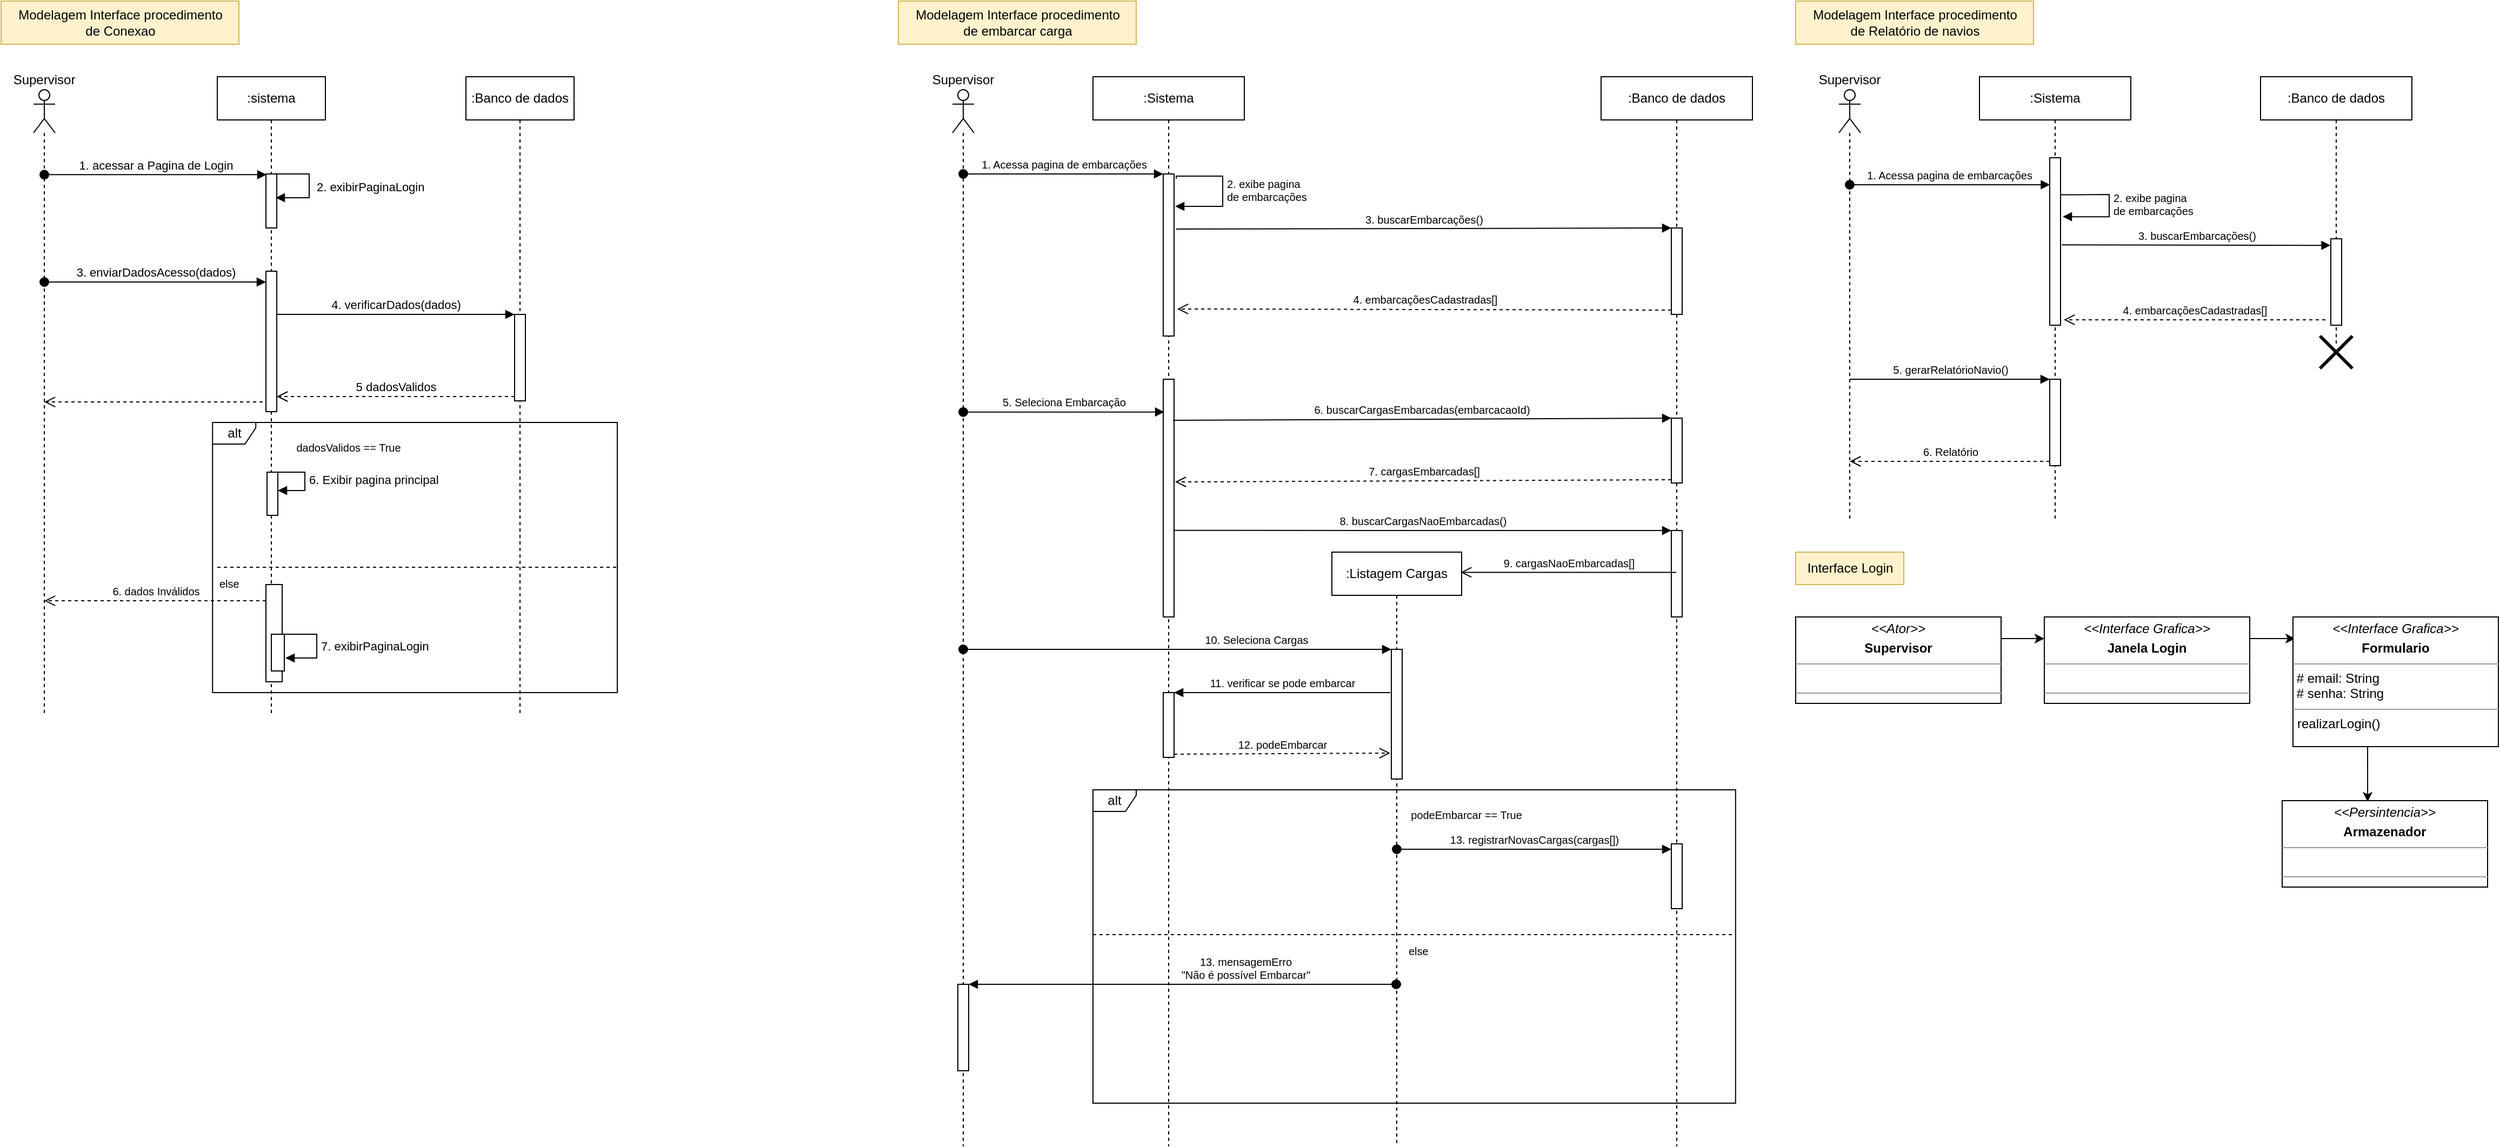 <mxfile version="20.8.5" type="device"><diagram id="C5RBs43oDa-KdzZeNtuy" name="Page-1"><mxGraphModel dx="1035" dy="499" grid="1" gridSize="10" guides="1" tooltips="1" connect="1" arrows="1" fold="1" page="1" pageScale="1" pageWidth="827" pageHeight="1169" math="0" shadow="0"><root><mxCell id="WIyWlLk6GJQsqaUBKTNV-0"/><mxCell id="WIyWlLk6GJQsqaUBKTNV-1" parent="WIyWlLk6GJQsqaUBKTNV-0"/><mxCell id="3AmkmUt8xUu9U1B54Vza-71" value="alt" style="shape=umlFrame;whiteSpace=wrap;html=1;width=40;height=20;movable=1;resizable=1;rotatable=1;deletable=1;editable=1;connectable=1;" vertex="1" parent="WIyWlLk6GJQsqaUBKTNV-1"><mxGeometry x="1020" y="750" width="594.4" height="290" as="geometry"/></mxCell><mxCell id="3AmkmUt8xUu9U1B54Vza-74" value="" style="line;strokeWidth=1;fillColor=none;align=left;verticalAlign=middle;spacingTop=-1;spacingLeft=3;spacingRight=3;rotatable=0;labelPosition=right;points=[];portConstraint=eastwest;strokeColor=inherit;dashed=1;fontSize=10;" vertex="1" parent="WIyWlLk6GJQsqaUBKTNV-1"><mxGeometry x="1020" y="880" width="594.4" height="8" as="geometry"/></mxCell><mxCell id="3AmkmUt8xUu9U1B54Vza-0" value="&lt;div&gt;Modelagem Interface procedimento &lt;br&gt;&lt;/div&gt;&lt;div&gt;de Conexao&lt;/div&gt;" style="text;html=1;align=center;verticalAlign=middle;resizable=0;points=[];autosize=1;strokeColor=#d6b656;fillColor=#fff2cc;" vertex="1" parent="WIyWlLk6GJQsqaUBKTNV-1"><mxGeometry x="10" y="20" width="220" height="40" as="geometry"/></mxCell><mxCell id="3AmkmUt8xUu9U1B54Vza-2" value=":sistema" style="shape=umlLifeline;perimeter=lifelinePerimeter;whiteSpace=wrap;html=1;container=1;collapsible=0;recursiveResize=0;outlineConnect=0;" vertex="1" parent="WIyWlLk6GJQsqaUBKTNV-1"><mxGeometry x="210" y="90" width="100" height="590" as="geometry"/></mxCell><mxCell id="3AmkmUt8xUu9U1B54Vza-5" value="" style="html=1;points=[];perimeter=orthogonalPerimeter;" vertex="1" parent="3AmkmUt8xUu9U1B54Vza-2"><mxGeometry x="45" y="180" width="10" height="130" as="geometry"/></mxCell><mxCell id="3AmkmUt8xUu9U1B54Vza-6" value="3. enviarDadosAcesso(dados)" style="html=1;verticalAlign=bottom;startArrow=oval;endArrow=block;startSize=8;rounded=0;" edge="1" target="3AmkmUt8xUu9U1B54Vza-5" parent="3AmkmUt8xUu9U1B54Vza-2"><mxGeometry relative="1" as="geometry"><mxPoint x="-160" y="190" as="sourcePoint"/></mxGeometry></mxCell><mxCell id="3AmkmUt8xUu9U1B54Vza-12" value="" style="html=1;points=[];perimeter=orthogonalPerimeter;" vertex="1" parent="3AmkmUt8xUu9U1B54Vza-2"><mxGeometry x="45" y="90" width="10" height="50" as="geometry"/></mxCell><mxCell id="3AmkmUt8xUu9U1B54Vza-16" value="&amp;nbsp;2. exibirPaginaLogin" style="edgeStyle=orthogonalEdgeStyle;html=1;align=left;spacingLeft=2;endArrow=block;rounded=0;entryX=0.9;entryY=0.44;entryDx=0;entryDy=0;entryPerimeter=0;" edge="1" target="3AmkmUt8xUu9U1B54Vza-12" parent="3AmkmUt8xUu9U1B54Vza-2"><mxGeometry relative="1" as="geometry"><mxPoint x="55" y="90" as="sourcePoint"/><Array as="points"><mxPoint x="85" y="90"/><mxPoint x="85" y="112"/></Array><mxPoint x="60" y="110" as="targetPoint"/></mxGeometry></mxCell><mxCell id="3AmkmUt8xUu9U1B54Vza-3" value="&lt;div align=&quot;center&quot;&gt;Supervisor&lt;/div&gt;" style="shape=umlLifeline;participant=umlActor;perimeter=lifelinePerimeter;whiteSpace=wrap;html=1;container=1;collapsible=0;recursiveResize=0;verticalAlign=bottom;spacingTop=36;outlineConnect=0;size=40;align=center;labelPosition=center;verticalLabelPosition=top;" vertex="1" parent="WIyWlLk6GJQsqaUBKTNV-1"><mxGeometry x="40" y="102" width="20" height="578" as="geometry"/></mxCell><mxCell id="3AmkmUt8xUu9U1B54Vza-4" value=":Banco de dados" style="shape=umlLifeline;perimeter=lifelinePerimeter;whiteSpace=wrap;html=1;container=1;collapsible=0;recursiveResize=0;outlineConnect=0;" vertex="1" parent="WIyWlLk6GJQsqaUBKTNV-1"><mxGeometry x="440" y="90" width="100" height="590" as="geometry"/></mxCell><mxCell id="3AmkmUt8xUu9U1B54Vza-9" value="" style="html=1;points=[];perimeter=orthogonalPerimeter;" vertex="1" parent="3AmkmUt8xUu9U1B54Vza-4"><mxGeometry x="45" y="220" width="10" height="80" as="geometry"/></mxCell><mxCell id="3AmkmUt8xUu9U1B54Vza-13" value="1. acessar a Pagina de Login" style="html=1;verticalAlign=bottom;startArrow=oval;endArrow=block;startSize=8;rounded=0;entryX=0.05;entryY=0.013;entryDx=0;entryDy=0;entryPerimeter=0;" edge="1" target="3AmkmUt8xUu9U1B54Vza-12" parent="WIyWlLk6GJQsqaUBKTNV-1" source="3AmkmUt8xUu9U1B54Vza-3"><mxGeometry relative="1" as="geometry"><mxPoint x="195" y="160" as="sourcePoint"/></mxGeometry></mxCell><mxCell id="3AmkmUt8xUu9U1B54Vza-10" value="4. verificarDados(dados)" style="html=1;verticalAlign=bottom;endArrow=block;entryX=0;entryY=0;rounded=0;" edge="1" target="3AmkmUt8xUu9U1B54Vza-9" parent="WIyWlLk6GJQsqaUBKTNV-1" source="3AmkmUt8xUu9U1B54Vza-5"><mxGeometry relative="1" as="geometry"><mxPoint x="330" y="370" as="sourcePoint"/></mxGeometry></mxCell><mxCell id="3AmkmUt8xUu9U1B54Vza-11" value="&lt;div&gt;5 dadosValidos &lt;br&gt;&lt;/div&gt;" style="html=1;verticalAlign=bottom;endArrow=open;dashed=1;endSize=8;exitX=0;exitY=0.95;rounded=0;" edge="1" source="3AmkmUt8xUu9U1B54Vza-9" parent="WIyWlLk6GJQsqaUBKTNV-1" target="3AmkmUt8xUu9U1B54Vza-5"><mxGeometry relative="1" as="geometry"><mxPoint x="330" y="446" as="targetPoint"/></mxGeometry></mxCell><mxCell id="3AmkmUt8xUu9U1B54Vza-20" value="" style="html=1;verticalAlign=bottom;endArrow=open;dashed=1;endSize=8;rounded=0;exitX=-0.3;exitY=0.931;exitDx=0;exitDy=0;exitPerimeter=0;" edge="1" parent="WIyWlLk6GJQsqaUBKTNV-1" source="3AmkmUt8xUu9U1B54Vza-5" target="3AmkmUt8xUu9U1B54Vza-3"><mxGeometry relative="1" as="geometry"><mxPoint x="250" y="390" as="sourcePoint"/><mxPoint x="160" y="380" as="targetPoint"/></mxGeometry></mxCell><mxCell id="3AmkmUt8xUu9U1B54Vza-21" value="alt" style="shape=umlFrame;whiteSpace=wrap;html=1;width=40;height=20;movable=1;resizable=1;rotatable=1;deletable=1;editable=1;connectable=1;" vertex="1" parent="WIyWlLk6GJQsqaUBKTNV-1"><mxGeometry x="205.6" y="410" width="374.4" height="250" as="geometry"/></mxCell><mxCell id="3AmkmUt8xUu9U1B54Vza-24" value="dadosValidos == True" style="text;html=1;align=center;verticalAlign=middle;resizable=1;points=[];autosize=1;strokeColor=none;fillColor=none;fontSize=10;movable=1;rotatable=1;deletable=1;editable=1;connectable=1;" vertex="1" parent="WIyWlLk6GJQsqaUBKTNV-1"><mxGeometry x="229.998" y="410" width="202.8" height="46.875" as="geometry"/></mxCell><mxCell id="3AmkmUt8xUu9U1B54Vza-25" value="&lt;div align=&quot;left&quot;&gt;else&lt;/div&gt;" style="text;html=1;align=left;verticalAlign=middle;resizable=1;points=[];autosize=1;strokeColor=none;fillColor=none;fontSize=10;movable=1;rotatable=1;deletable=1;editable=1;connectable=1;" vertex="1" parent="WIyWlLk6GJQsqaUBKTNV-1"><mxGeometry x="210" y="548.01" width="40" height="22" as="geometry"/></mxCell><mxCell id="3AmkmUt8xUu9U1B54Vza-18" value="" style="html=1;points=[];perimeter=orthogonalPerimeter;" vertex="1" parent="WIyWlLk6GJQsqaUBKTNV-1"><mxGeometry x="256" y="456" width="10" height="40" as="geometry"/></mxCell><mxCell id="3AmkmUt8xUu9U1B54Vza-19" value="6. Exibir pagina principal" style="edgeStyle=orthogonalEdgeStyle;html=1;align=left;spacingLeft=2;endArrow=block;rounded=0;entryX=1;entryY=0.425;entryDx=0;entryDy=0;entryPerimeter=0;exitX=1;exitY=0.1;exitDx=0;exitDy=0;exitPerimeter=0;" edge="1" target="3AmkmUt8xUu9U1B54Vza-18" parent="WIyWlLk6GJQsqaUBKTNV-1" source="3AmkmUt8xUu9U1B54Vza-18"><mxGeometry relative="1" as="geometry"><mxPoint x="301" y="436" as="sourcePoint"/><Array as="points"><mxPoint x="266" y="456"/><mxPoint x="291" y="456"/><mxPoint x="291" y="473"/></Array></mxGeometry></mxCell><mxCell id="3AmkmUt8xUu9U1B54Vza-28" value="" style="line;strokeWidth=1;fillColor=none;align=left;verticalAlign=middle;spacingTop=-1;spacingLeft=3;spacingRight=3;rotatable=0;labelPosition=right;points=[];portConstraint=eastwest;strokeColor=inherit;dashed=1;fontSize=10;" vertex="1" parent="WIyWlLk6GJQsqaUBKTNV-1"><mxGeometry x="210" y="540" width="370" height="8" as="geometry"/></mxCell><mxCell id="3AmkmUt8xUu9U1B54Vza-29" value="" style="html=1;points=[];perimeter=orthogonalPerimeter;fontSize=10;" vertex="1" parent="WIyWlLk6GJQsqaUBKTNV-1"><mxGeometry x="255" y="560" width="15" height="90" as="geometry"/></mxCell><mxCell id="3AmkmUt8xUu9U1B54Vza-30" value="6. dados Inválidos" style="html=1;verticalAlign=bottom;endArrow=open;dashed=1;endSize=8;rounded=0;fontSize=10;exitX=0;exitY=0.167;exitDx=0;exitDy=0;exitPerimeter=0;" edge="1" parent="WIyWlLk6GJQsqaUBKTNV-1" source="3AmkmUt8xUu9U1B54Vza-29" target="3AmkmUt8xUu9U1B54Vza-3"><mxGeometry relative="1" as="geometry"><mxPoint x="190" y="610" as="sourcePoint"/><mxPoint x="110" y="610" as="targetPoint"/></mxGeometry></mxCell><mxCell id="3AmkmUt8xUu9U1B54Vza-31" value="" style="html=1;points=[];perimeter=orthogonalPerimeter;" vertex="1" parent="WIyWlLk6GJQsqaUBKTNV-1"><mxGeometry x="260" y="606" width="12" height="34" as="geometry"/></mxCell><mxCell id="3AmkmUt8xUu9U1B54Vza-32" value="7. exibirPaginaLogin" style="edgeStyle=orthogonalEdgeStyle;html=1;align=left;spacingLeft=2;endArrow=block;rounded=0;entryX=1.083;entryY=0.676;entryDx=0;entryDy=0;entryPerimeter=0;" edge="1" parent="WIyWlLk6GJQsqaUBKTNV-1" target="3AmkmUt8xUu9U1B54Vza-31"><mxGeometry relative="1" as="geometry"><mxPoint x="272" y="606" as="sourcePoint"/><Array as="points"><mxPoint x="302" y="606"/><mxPoint x="302" y="628"/></Array><mxPoint x="280" y="628" as="targetPoint"/></mxGeometry></mxCell><mxCell id="3AmkmUt8xUu9U1B54Vza-33" value="&lt;div&gt;Modelagem Interface procedimento &lt;br&gt;&lt;/div&gt;&lt;div&gt;de embarcar carga&lt;br&gt;&lt;/div&gt;" style="text;html=1;align=center;verticalAlign=middle;resizable=0;points=[];autosize=1;strokeColor=#d6b656;fillColor=#fff2cc;" vertex="1" parent="WIyWlLk6GJQsqaUBKTNV-1"><mxGeometry x="840" y="20" width="220" height="40" as="geometry"/></mxCell><mxCell id="3AmkmUt8xUu9U1B54Vza-40" value="&lt;div align=&quot;center&quot;&gt;Supervisor&lt;/div&gt;" style="shape=umlLifeline;participant=umlActor;perimeter=lifelinePerimeter;whiteSpace=wrap;html=1;container=1;collapsible=0;recursiveResize=0;verticalAlign=bottom;spacingTop=36;outlineConnect=0;size=40;align=center;labelPosition=center;verticalLabelPosition=top;" vertex="1" parent="WIyWlLk6GJQsqaUBKTNV-1"><mxGeometry x="890" y="102" width="20" height="978" as="geometry"/></mxCell><mxCell id="3AmkmUt8xUu9U1B54Vza-79" value="" style="html=1;points=[];perimeter=orthogonalPerimeter;fontSize=10;" vertex="1" parent="3AmkmUt8xUu9U1B54Vza-40"><mxGeometry x="5" y="828" width="10" height="80" as="geometry"/></mxCell><mxCell id="3AmkmUt8xUu9U1B54Vza-41" value=":Listagem Cargas" style="shape=umlLifeline;perimeter=lifelinePerimeter;whiteSpace=wrap;html=1;container=1;collapsible=0;recursiveResize=0;outlineConnect=0;" vertex="1" parent="WIyWlLk6GJQsqaUBKTNV-1"><mxGeometry x="1241" y="530" width="120" height="550" as="geometry"/></mxCell><mxCell id="3AmkmUt8xUu9U1B54Vza-64" value="" style="html=1;points=[];perimeter=orthogonalPerimeter;fontSize=10;" vertex="1" parent="3AmkmUt8xUu9U1B54Vza-41"><mxGeometry x="55" y="90" width="10" height="120" as="geometry"/></mxCell><mxCell id="3AmkmUt8xUu9U1B54Vza-43" value=":Sistema" style="shape=umlLifeline;perimeter=lifelinePerimeter;whiteSpace=wrap;html=1;container=1;collapsible=0;recursiveResize=0;outlineConnect=0;" vertex="1" parent="WIyWlLk6GJQsqaUBKTNV-1"><mxGeometry x="1020" y="90" width="140" height="990" as="geometry"/></mxCell><mxCell id="3AmkmUt8xUu9U1B54Vza-45" value="" style="html=1;points=[];perimeter=orthogonalPerimeter;fontSize=10;" vertex="1" parent="3AmkmUt8xUu9U1B54Vza-43"><mxGeometry x="65" y="90" width="10" height="150" as="geometry"/></mxCell><mxCell id="3AmkmUt8xUu9U1B54Vza-48" value="&lt;div&gt;2. exibe pagina &lt;br&gt;&lt;/div&gt;&lt;div&gt;de embarcações&lt;br&gt;&lt;/div&gt;" style="edgeStyle=orthogonalEdgeStyle;html=1;align=left;spacingLeft=2;endArrow=block;rounded=0;fontSize=10;exitX=1.2;exitY=0.029;exitDx=0;exitDy=0;exitPerimeter=0;" edge="1" parent="3AmkmUt8xUu9U1B54Vza-43" source="3AmkmUt8xUu9U1B54Vza-45"><mxGeometry relative="1" as="geometry"><mxPoint x="120" y="160" as="sourcePoint"/><Array as="points"><mxPoint x="120" y="92"/><mxPoint x="120" y="120"/><mxPoint x="76" y="120"/></Array><mxPoint x="76" y="120" as="targetPoint"/></mxGeometry></mxCell><mxCell id="3AmkmUt8xUu9U1B54Vza-53" value="" style="html=1;points=[];perimeter=orthogonalPerimeter;fontSize=10;" vertex="1" parent="3AmkmUt8xUu9U1B54Vza-43"><mxGeometry x="65" y="280" width="10" height="220" as="geometry"/></mxCell><mxCell id="3AmkmUt8xUu9U1B54Vza-68" value="" style="html=1;points=[];perimeter=orthogonalPerimeter;fontSize=10;" vertex="1" parent="3AmkmUt8xUu9U1B54Vza-43"><mxGeometry x="65" y="570" width="10" height="60" as="geometry"/></mxCell><mxCell id="3AmkmUt8xUu9U1B54Vza-44" value=":Banco de dados" style="shape=umlLifeline;perimeter=lifelinePerimeter;whiteSpace=wrap;html=1;container=1;collapsible=0;recursiveResize=0;outlineConnect=0;" vertex="1" parent="WIyWlLk6GJQsqaUBKTNV-1"><mxGeometry x="1490" y="90" width="140" height="990" as="geometry"/></mxCell><mxCell id="3AmkmUt8xUu9U1B54Vza-49" value="" style="html=1;points=[];perimeter=orthogonalPerimeter;fontSize=10;" vertex="1" parent="3AmkmUt8xUu9U1B54Vza-44"><mxGeometry x="65" y="140" width="10" height="80" as="geometry"/></mxCell><mxCell id="3AmkmUt8xUu9U1B54Vza-55" value="" style="html=1;points=[];perimeter=orthogonalPerimeter;fontSize=10;" vertex="1" parent="3AmkmUt8xUu9U1B54Vza-44"><mxGeometry x="65" y="316" width="10" height="60" as="geometry"/></mxCell><mxCell id="3AmkmUt8xUu9U1B54Vza-60" value="" style="html=1;points=[];perimeter=orthogonalPerimeter;fontSize=10;" vertex="1" parent="3AmkmUt8xUu9U1B54Vza-44"><mxGeometry x="65" y="420" width="10" height="80" as="geometry"/></mxCell><mxCell id="3AmkmUt8xUu9U1B54Vza-46" value="1. Acessa pagina de embarcações" style="html=1;verticalAlign=bottom;startArrow=oval;endArrow=block;startSize=8;rounded=0;fontSize=10;" edge="1" target="3AmkmUt8xUu9U1B54Vza-45" parent="WIyWlLk6GJQsqaUBKTNV-1"><mxGeometry relative="1" as="geometry"><mxPoint x="900" y="180" as="sourcePoint"/></mxGeometry></mxCell><mxCell id="3AmkmUt8xUu9U1B54Vza-50" value="3. buscarEmbarcações()" style="html=1;verticalAlign=bottom;endArrow=block;entryX=0;entryY=0;rounded=0;fontSize=10;exitX=1.2;exitY=0.34;exitDx=0;exitDy=0;exitPerimeter=0;" edge="1" target="3AmkmUt8xUu9U1B54Vza-49" parent="WIyWlLk6GJQsqaUBKTNV-1" source="3AmkmUt8xUu9U1B54Vza-45"><mxGeometry relative="1" as="geometry"><mxPoint x="1095" y="263.98" as="sourcePoint"/></mxGeometry></mxCell><mxCell id="3AmkmUt8xUu9U1B54Vza-51" value="4. embarcaçõesCadastradas[]" style="html=1;verticalAlign=bottom;endArrow=open;dashed=1;endSize=8;exitX=0;exitY=0.95;rounded=0;fontSize=10;entryX=1.3;entryY=0.833;entryDx=0;entryDy=0;entryPerimeter=0;" edge="1" source="3AmkmUt8xUu9U1B54Vza-49" parent="WIyWlLk6GJQsqaUBKTNV-1" target="3AmkmUt8xUu9U1B54Vza-45"><mxGeometry relative="1" as="geometry"><mxPoint x="1100" y="306" as="targetPoint"/></mxGeometry></mxCell><mxCell id="3AmkmUt8xUu9U1B54Vza-54" value="5. Seleciona Embarcação" style="html=1;verticalAlign=bottom;startArrow=oval;endArrow=block;startSize=8;rounded=0;fontSize=10;entryX=0.1;entryY=0.138;entryDx=0;entryDy=0;entryPerimeter=0;" edge="1" target="3AmkmUt8xUu9U1B54Vza-53" parent="WIyWlLk6GJQsqaUBKTNV-1" source="3AmkmUt8xUu9U1B54Vza-40"><mxGeometry relative="1" as="geometry"><mxPoint x="940" y="380" as="sourcePoint"/></mxGeometry></mxCell><mxCell id="3AmkmUt8xUu9U1B54Vza-56" value="6. buscarCargasEmbarcadas(embarcacaoId)" style="html=1;verticalAlign=bottom;endArrow=block;entryX=0;entryY=0;rounded=0;fontSize=10;exitX=0.9;exitY=0.173;exitDx=0;exitDy=0;exitPerimeter=0;" edge="1" target="3AmkmUt8xUu9U1B54Vza-55" parent="WIyWlLk6GJQsqaUBKTNV-1" source="3AmkmUt8xUu9U1B54Vza-53"><mxGeometry relative="1" as="geometry"><mxPoint x="1100" y="406" as="sourcePoint"/></mxGeometry></mxCell><mxCell id="3AmkmUt8xUu9U1B54Vza-57" value="7. cargasEmbarcadas[]" style="html=1;verticalAlign=bottom;endArrow=open;dashed=1;endSize=8;exitX=0;exitY=0.95;rounded=0;fontSize=10;entryX=1.1;entryY=0.432;entryDx=0;entryDy=0;entryPerimeter=0;" edge="1" source="3AmkmUt8xUu9U1B54Vza-55" parent="WIyWlLk6GJQsqaUBKTNV-1" target="3AmkmUt8xUu9U1B54Vza-53"><mxGeometry relative="1" as="geometry"><mxPoint x="1230" y="476" as="targetPoint"/></mxGeometry></mxCell><mxCell id="3AmkmUt8xUu9U1B54Vza-61" value="8. buscarCargasNaoEmbarcadas()" style="html=1;verticalAlign=bottom;endArrow=block;entryX=0;entryY=0;rounded=0;fontSize=10;exitX=1;exitY=0.636;exitDx=0;exitDy=0;exitPerimeter=0;" edge="1" target="3AmkmUt8xUu9U1B54Vza-60" parent="WIyWlLk6GJQsqaUBKTNV-1" source="3AmkmUt8xUu9U1B54Vza-53"><mxGeometry relative="1" as="geometry"><mxPoint x="1150" y="526" as="sourcePoint"/></mxGeometry></mxCell><mxCell id="3AmkmUt8xUu9U1B54Vza-62" value="9. cargasNaoEmbarcadas[]" style="html=1;verticalAlign=bottom;endArrow=open;endSize=8;rounded=0;fontSize=10;entryX=0.992;entryY=0.034;entryDx=0;entryDy=0;entryPerimeter=0;" edge="1" source="3AmkmUt8xUu9U1B54Vza-44" parent="WIyWlLk6GJQsqaUBKTNV-1" target="3AmkmUt8xUu9U1B54Vza-41"><mxGeometry relative="1" as="geometry"><mxPoint x="1370" y="560" as="targetPoint"/><mxPoint x="1550" y="542" as="sourcePoint"/></mxGeometry></mxCell><mxCell id="3AmkmUt8xUu9U1B54Vza-65" value="10. Seleciona Cargas" style="html=1;verticalAlign=bottom;startArrow=oval;endArrow=block;startSize=8;rounded=0;fontSize=10;" edge="1" target="3AmkmUt8xUu9U1B54Vza-64" parent="WIyWlLk6GJQsqaUBKTNV-1" source="3AmkmUt8xUu9U1B54Vza-40"><mxGeometry x="0.364" relative="1" as="geometry"><mxPoint x="1160" y="630" as="sourcePoint"/><Array as="points"><mxPoint x="1140" y="620"/></Array><mxPoint x="1" as="offset"/></mxGeometry></mxCell><mxCell id="3AmkmUt8xUu9U1B54Vza-69" value="11. verificar se pode embarcar" style="html=1;verticalAlign=bottom;endArrow=block;entryX=1;entryY=0;rounded=0;fontSize=10;exitX=-0.1;exitY=0.333;exitDx=0;exitDy=0;exitPerimeter=0;" edge="1" target="3AmkmUt8xUu9U1B54Vza-68" parent="WIyWlLk6GJQsqaUBKTNV-1" source="3AmkmUt8xUu9U1B54Vza-64"><mxGeometry relative="1" as="geometry"><mxPoint x="1200" y="660" as="sourcePoint"/></mxGeometry></mxCell><mxCell id="3AmkmUt8xUu9U1B54Vza-70" value="12. podeEmbarcar" style="html=1;verticalAlign=bottom;endArrow=open;dashed=1;endSize=8;exitX=1;exitY=0.95;rounded=0;fontSize=10;entryX=-0.1;entryY=0.8;entryDx=0;entryDy=0;entryPerimeter=0;" edge="1" source="3AmkmUt8xUu9U1B54Vza-68" parent="WIyWlLk6GJQsqaUBKTNV-1" target="3AmkmUt8xUu9U1B54Vza-64"><mxGeometry relative="1" as="geometry"><mxPoint x="1200" y="717" as="targetPoint"/></mxGeometry></mxCell><mxCell id="3AmkmUt8xUu9U1B54Vza-72" value="podeEmbarcar == True" style="text;html=1;align=center;verticalAlign=middle;resizable=1;points=[];autosize=1;strokeColor=none;fillColor=none;fontSize=10;movable=1;rotatable=1;deletable=1;editable=1;connectable=1;" vertex="1" parent="WIyWlLk6GJQsqaUBKTNV-1"><mxGeometry x="1300.398" y="758" width="130" height="30" as="geometry"/></mxCell><mxCell id="3AmkmUt8xUu9U1B54Vza-73" value="&lt;div align=&quot;left&quot;&gt;else&lt;/div&gt;" style="text;html=1;align=left;verticalAlign=middle;resizable=1;points=[];autosize=1;strokeColor=none;fillColor=none;fontSize=10;movable=1;rotatable=1;deletable=1;editable=1;connectable=1;" vertex="1" parent="WIyWlLk6GJQsqaUBKTNV-1"><mxGeometry x="1310" y="888" width="40" height="22" as="geometry"/></mxCell><mxCell id="3AmkmUt8xUu9U1B54Vza-75" value="" style="html=1;points=[];perimeter=orthogonalPerimeter;fontSize=10;" vertex="1" parent="WIyWlLk6GJQsqaUBKTNV-1"><mxGeometry x="1555" y="800" width="10" height="60" as="geometry"/></mxCell><mxCell id="3AmkmUt8xUu9U1B54Vza-76" value="13. registrarNovasCargas(cargas[])" style="html=1;verticalAlign=bottom;startArrow=oval;endArrow=block;startSize=8;rounded=0;fontSize=10;" edge="1" target="3AmkmUt8xUu9U1B54Vza-75" parent="WIyWlLk6GJQsqaUBKTNV-1" source="3AmkmUt8xUu9U1B54Vza-41"><mxGeometry relative="1" as="geometry"><mxPoint x="1450" y="790" as="sourcePoint"/></mxGeometry></mxCell><mxCell id="3AmkmUt8xUu9U1B54Vza-80" value="&lt;div&gt;13. mensagemErro&lt;/div&gt;&lt;div&gt;&quot;Não é possível Embarcar&quot;&lt;br&gt;&lt;/div&gt;" style="html=1;verticalAlign=bottom;startArrow=oval;endArrow=block;startSize=8;rounded=0;fontSize=10;" edge="1" target="3AmkmUt8xUu9U1B54Vza-79" parent="WIyWlLk6GJQsqaUBKTNV-1" source="3AmkmUt8xUu9U1B54Vza-41"><mxGeometry x="-0.289" relative="1" as="geometry"><mxPoint x="1140" y="1080" as="sourcePoint"/><mxPoint x="1" as="offset"/></mxGeometry></mxCell><mxCell id="3AmkmUt8xUu9U1B54Vza-81" value="&lt;div&gt;Modelagem Interface procedimento &lt;br&gt;&lt;/div&gt;&lt;div&gt;de Relatório de navios&lt;br&gt;&lt;/div&gt;" style="text;html=1;align=center;verticalAlign=middle;resizable=0;points=[];autosize=1;strokeColor=#d6b656;fillColor=#fff2cc;" vertex="1" parent="WIyWlLk6GJQsqaUBKTNV-1"><mxGeometry x="1670" y="20" width="220" height="40" as="geometry"/></mxCell><mxCell id="3AmkmUt8xUu9U1B54Vza-82" value="&lt;div align=&quot;center&quot;&gt;Supervisor&lt;/div&gt;" style="shape=umlLifeline;participant=umlActor;perimeter=lifelinePerimeter;whiteSpace=wrap;html=1;container=1;collapsible=0;recursiveResize=0;verticalAlign=bottom;spacingTop=36;outlineConnect=0;size=40;align=center;labelPosition=center;verticalLabelPosition=top;" vertex="1" parent="WIyWlLk6GJQsqaUBKTNV-1"><mxGeometry x="1710" y="102" width="20" height="398" as="geometry"/></mxCell><mxCell id="3AmkmUt8xUu9U1B54Vza-84" value=":Sistema" style="shape=umlLifeline;perimeter=lifelinePerimeter;whiteSpace=wrap;html=1;container=1;collapsible=0;recursiveResize=0;outlineConnect=0;" vertex="1" parent="WIyWlLk6GJQsqaUBKTNV-1"><mxGeometry x="1840" y="90" width="140" height="410" as="geometry"/></mxCell><mxCell id="3AmkmUt8xUu9U1B54Vza-98" value="" style="html=1;points=[];perimeter=orthogonalPerimeter;fontSize=10;" vertex="1" parent="3AmkmUt8xUu9U1B54Vza-84"><mxGeometry x="65" y="75" width="10" height="155" as="geometry"/></mxCell><mxCell id="3AmkmUt8xUu9U1B54Vza-93" value="&lt;div&gt;2. exibe pagina &lt;br&gt;&lt;/div&gt;&lt;div&gt;de embarcações&lt;br&gt;&lt;/div&gt;" style="edgeStyle=orthogonalEdgeStyle;html=1;align=left;spacingLeft=2;endArrow=block;rounded=0;fontSize=10;entryX=1.2;entryY=0.352;entryDx=0;entryDy=0;entryPerimeter=0;exitX=0.98;exitY=0.221;exitDx=0;exitDy=0;exitPerimeter=0;" edge="1" parent="3AmkmUt8xUu9U1B54Vza-84" source="3AmkmUt8xUu9U1B54Vza-98" target="3AmkmUt8xUu9U1B54Vza-98"><mxGeometry relative="1" as="geometry"><mxPoint x="100" y="102" as="sourcePoint"/><Array as="points"><mxPoint x="90" y="109"/><mxPoint x="120" y="109"/><mxPoint x="120" y="130"/></Array><mxPoint x="77" y="182" as="targetPoint"/></mxGeometry></mxCell><mxCell id="3AmkmUt8xUu9U1B54Vza-100" value="" style="html=1;points=[];perimeter=orthogonalPerimeter;fontSize=10;" vertex="1" parent="3AmkmUt8xUu9U1B54Vza-84"><mxGeometry x="65" y="280" width="10" height="80" as="geometry"/></mxCell><mxCell id="3AmkmUt8xUu9U1B54Vza-89" value=":Banco de dados" style="shape=umlLifeline;perimeter=lifelinePerimeter;whiteSpace=wrap;html=1;container=1;collapsible=0;recursiveResize=0;outlineConnect=0;" vertex="1" parent="WIyWlLk6GJQsqaUBKTNV-1"><mxGeometry x="2100" y="90" width="140" height="250" as="geometry"/></mxCell><mxCell id="3AmkmUt8xUu9U1B54Vza-94" value="" style="html=1;points=[];perimeter=orthogonalPerimeter;fontSize=10;" vertex="1" parent="3AmkmUt8xUu9U1B54Vza-89"><mxGeometry x="65" y="150" width="10" height="80" as="geometry"/></mxCell><mxCell id="3AmkmUt8xUu9U1B54Vza-95" value="1. Acessa pagina de embarcações" style="html=1;verticalAlign=bottom;startArrow=oval;endArrow=block;startSize=8;rounded=0;fontSize=10;entryX=0.029;entryY=0.161;entryDx=0;entryDy=0;entryPerimeter=0;" edge="1" parent="WIyWlLk6GJQsqaUBKTNV-1" target="3AmkmUt8xUu9U1B54Vza-98"><mxGeometry relative="1" as="geometry"><mxPoint x="1720" y="190" as="sourcePoint"/><mxPoint x="1905" y="190" as="targetPoint"/></mxGeometry></mxCell><mxCell id="3AmkmUt8xUu9U1B54Vza-96" value="3. buscarEmbarcações()" style="html=1;verticalAlign=bottom;endArrow=block;entryX=-0.019;entryY=0.076;rounded=0;fontSize=10;exitX=1.124;exitY=0.52;exitDx=0;exitDy=0;exitPerimeter=0;entryDx=0;entryDy=0;entryPerimeter=0;" edge="1" parent="WIyWlLk6GJQsqaUBKTNV-1" target="3AmkmUt8xUu9U1B54Vza-94" source="3AmkmUt8xUu9U1B54Vza-98"><mxGeometry relative="1" as="geometry"><mxPoint x="1917" y="241" as="sourcePoint"/></mxGeometry></mxCell><mxCell id="3AmkmUt8xUu9U1B54Vza-97" value="4. embarcaçõesCadastradas[]" style="html=1;verticalAlign=bottom;endArrow=open;dashed=1;endSize=8;rounded=0;fontSize=10;entryX=1.3;entryY=0.833;entryDx=0;entryDy=0;entryPerimeter=0;" edge="1" parent="WIyWlLk6GJQsqaUBKTNV-1"><mxGeometry relative="1" as="geometry"><mxPoint x="1918" y="314.95" as="targetPoint"/><mxPoint x="2160" y="315" as="sourcePoint"/></mxGeometry></mxCell><mxCell id="3AmkmUt8xUu9U1B54Vza-101" value="5. gerarRelatórioNavio()" style="html=1;verticalAlign=bottom;endArrow=block;entryX=0;entryY=0;rounded=0;fontSize=10;" edge="1" target="3AmkmUt8xUu9U1B54Vza-100" parent="WIyWlLk6GJQsqaUBKTNV-1"><mxGeometry relative="1" as="geometry"><mxPoint x="1720" y="370" as="sourcePoint"/></mxGeometry></mxCell><mxCell id="3AmkmUt8xUu9U1B54Vza-102" value="6. Relatório" style="html=1;verticalAlign=bottom;endArrow=open;dashed=1;endSize=8;exitX=0;exitY=0.95;rounded=0;fontSize=10;" edge="1" source="3AmkmUt8xUu9U1B54Vza-100" parent="WIyWlLk6GJQsqaUBKTNV-1" target="3AmkmUt8xUu9U1B54Vza-82"><mxGeometry relative="1" as="geometry"><mxPoint x="1780" y="446" as="targetPoint"/></mxGeometry></mxCell><mxCell id="3AmkmUt8xUu9U1B54Vza-103" value="" style="shape=umlDestroy;whiteSpace=wrap;html=1;strokeWidth=3;fontSize=10;" vertex="1" parent="WIyWlLk6GJQsqaUBKTNV-1"><mxGeometry x="2155" y="330" width="30" height="30" as="geometry"/></mxCell><mxCell id="3AmkmUt8xUu9U1B54Vza-104" style="edgeStyle=orthogonalEdgeStyle;rounded=0;orthogonalLoop=1;jettySize=auto;html=1;exitX=1;exitY=0.25;exitDx=0;exitDy=0;entryX=0;entryY=0.25;entryDx=0;entryDy=0;" edge="1" parent="WIyWlLk6GJQsqaUBKTNV-1" source="3AmkmUt8xUu9U1B54Vza-105" target="3AmkmUt8xUu9U1B54Vza-107"><mxGeometry relative="1" as="geometry"/></mxCell><mxCell id="3AmkmUt8xUu9U1B54Vza-105" value="&lt;p style=&quot;margin:0px;margin-top:4px;text-align:center;&quot;&gt;&lt;i&gt;&amp;lt;&amp;lt;Ator&amp;gt;&amp;gt;&lt;/i&gt;&lt;/p&gt;&lt;p style=&quot;margin:0px;margin-top:4px;text-align:center;&quot;&gt;&lt;b&gt;Supervisor&lt;/b&gt;&lt;br&gt;&lt;/p&gt;&lt;hr size=&quot;1&quot;&gt;&lt;br&gt;&lt;hr size=&quot;1&quot;&gt;&lt;p style=&quot;margin:0px;margin-left:4px;&quot;&gt;&lt;br&gt;&lt;/p&gt;" style="verticalAlign=top;align=left;overflow=fill;fontSize=12;fontFamily=Helvetica;html=1;" vertex="1" parent="WIyWlLk6GJQsqaUBKTNV-1"><mxGeometry x="1670" y="590" width="190" height="80" as="geometry"/></mxCell><mxCell id="3AmkmUt8xUu9U1B54Vza-106" style="edgeStyle=orthogonalEdgeStyle;rounded=0;orthogonalLoop=1;jettySize=auto;html=1;exitX=1;exitY=0.25;exitDx=0;exitDy=0;entryX=0.011;entryY=0.167;entryDx=0;entryDy=0;entryPerimeter=0;" edge="1" parent="WIyWlLk6GJQsqaUBKTNV-1" source="3AmkmUt8xUu9U1B54Vza-107" target="3AmkmUt8xUu9U1B54Vza-109"><mxGeometry relative="1" as="geometry"/></mxCell><mxCell id="3AmkmUt8xUu9U1B54Vza-107" value="&lt;p style=&quot;margin:0px;margin-top:4px;text-align:center;&quot;&gt;&lt;i&gt;&amp;lt;&amp;lt;Interface Grafica&amp;gt;&amp;gt;&lt;/i&gt;&lt;/p&gt;&lt;p style=&quot;margin:0px;margin-top:4px;text-align:center;&quot;&gt;&lt;b&gt;Janela Login&lt;/b&gt;&lt;br&gt;&lt;/p&gt;&lt;hr size=&quot;1&quot;&gt;&lt;br&gt;&lt;hr size=&quot;1&quot;&gt;&lt;p style=&quot;margin:0px;margin-left:4px;&quot;&gt;&lt;br&gt;&lt;/p&gt;" style="verticalAlign=top;align=left;overflow=fill;fontSize=12;fontFamily=Helvetica;html=1;" vertex="1" parent="WIyWlLk6GJQsqaUBKTNV-1"><mxGeometry x="1900" y="590" width="190" height="80" as="geometry"/></mxCell><mxCell id="3AmkmUt8xUu9U1B54Vza-108" style="edgeStyle=orthogonalEdgeStyle;rounded=0;orthogonalLoop=1;jettySize=auto;html=1;exitX=0.353;exitY=1;exitDx=0;exitDy=0;entryX=0.416;entryY=0.013;entryDx=0;entryDy=0;entryPerimeter=0;exitPerimeter=0;" edge="1" parent="WIyWlLk6GJQsqaUBKTNV-1" source="3AmkmUt8xUu9U1B54Vza-109" target="3AmkmUt8xUu9U1B54Vza-111"><mxGeometry relative="1" as="geometry"><mxPoint x="2370" y="620" as="targetPoint"/><Array as="points"><mxPoint x="2197" y="620"/><mxPoint x="2199" y="620"/></Array></mxGeometry></mxCell><mxCell id="3AmkmUt8xUu9U1B54Vza-109" value="&lt;p style=&quot;margin:0px;margin-top:4px;text-align:center;&quot;&gt;&lt;i&gt;&amp;lt;&amp;lt;Interface Grafica&amp;gt;&amp;gt;&lt;/i&gt;&lt;/p&gt;&lt;p style=&quot;margin:0px;margin-top:4px;text-align:center;&quot;&gt;&lt;b&gt;Formulario&lt;/b&gt;&lt;br&gt;&lt;/p&gt;&lt;hr size=&quot;1&quot;&gt;&lt;div&gt;&amp;nbsp;# email: String&lt;br&gt;&lt;/div&gt;&lt;div&gt;&amp;nbsp;# senha: String&lt;br&gt;&lt;/div&gt;&lt;hr size=&quot;1&quot;&gt;&lt;p style=&quot;margin:0px;margin-left:4px;&quot;&gt;realizarLogin()&lt;br&gt;&lt;/p&gt;" style="verticalAlign=top;align=left;overflow=fill;fontSize=12;fontFamily=Helvetica;html=1;" vertex="1" parent="WIyWlLk6GJQsqaUBKTNV-1"><mxGeometry x="2130" y="590" width="190" height="120" as="geometry"/></mxCell><mxCell id="3AmkmUt8xUu9U1B54Vza-110" value="Interface Login" style="text;html=1;align=center;verticalAlign=middle;resizable=0;points=[];autosize=1;strokeColor=#d6b656;fillColor=#fff2cc;" vertex="1" parent="WIyWlLk6GJQsqaUBKTNV-1"><mxGeometry x="1670" y="530" width="100" height="30" as="geometry"/></mxCell><mxCell id="3AmkmUt8xUu9U1B54Vza-111" value="&lt;p style=&quot;margin:0px;margin-top:4px;text-align:center;&quot;&gt;&lt;i&gt;&amp;lt;&amp;lt;Persintencia&amp;gt;&amp;gt;&lt;/i&gt;&lt;/p&gt;&lt;p style=&quot;margin:0px;margin-top:4px;text-align:center;&quot;&gt;&lt;b&gt;Armazenador&lt;/b&gt;&lt;br&gt;&lt;/p&gt;&lt;hr size=&quot;1&quot;&gt;&lt;div&gt;&amp;nbsp;&lt;/div&gt;&lt;hr size=&quot;1&quot;&gt;&lt;p style=&quot;margin:0px;margin-left:4px;&quot;&gt;&lt;br&gt;&lt;/p&gt;" style="verticalAlign=top;align=left;overflow=fill;fontSize=12;fontFamily=Helvetica;html=1;" vertex="1" parent="WIyWlLk6GJQsqaUBKTNV-1"><mxGeometry x="2120" y="760" width="190" height="80" as="geometry"/></mxCell></root></mxGraphModel></diagram></mxfile>